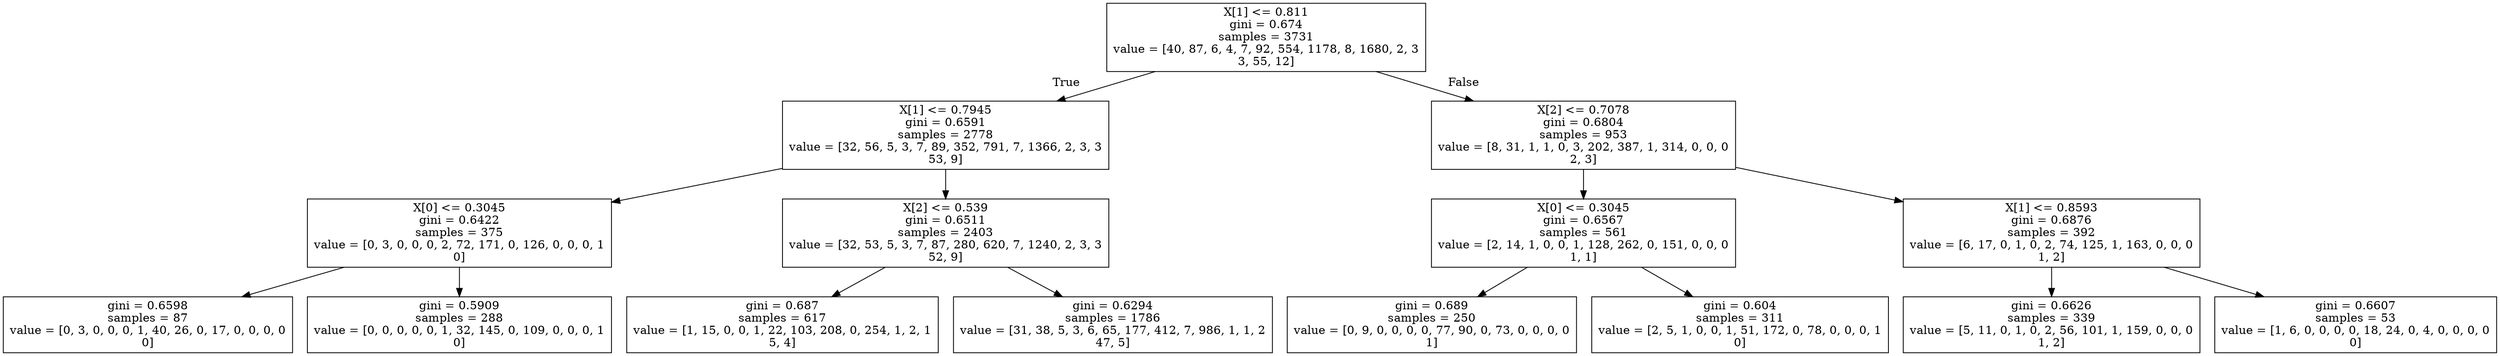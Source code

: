 digraph Tree {
node [shape=box] ;
0 [label="X[1] <= 0.811\ngini = 0.674\nsamples = 3731\nvalue = [40, 87, 6, 4, 7, 92, 554, 1178, 8, 1680, 2, 3\n3, 55, 12]"] ;
1 [label="X[1] <= 0.7945\ngini = 0.6591\nsamples = 2778\nvalue = [32, 56, 5, 3, 7, 89, 352, 791, 7, 1366, 2, 3, 3\n53, 9]"] ;
0 -> 1 [labeldistance=2.5, labelangle=45, headlabel="True"] ;
2 [label="X[0] <= 0.3045\ngini = 0.6422\nsamples = 375\nvalue = [0, 3, 0, 0, 0, 2, 72, 171, 0, 126, 0, 0, 0, 1\n0]"] ;
1 -> 2 ;
3 [label="gini = 0.6598\nsamples = 87\nvalue = [0, 3, 0, 0, 0, 1, 40, 26, 0, 17, 0, 0, 0, 0\n0]"] ;
2 -> 3 ;
4 [label="gini = 0.5909\nsamples = 288\nvalue = [0, 0, 0, 0, 0, 1, 32, 145, 0, 109, 0, 0, 0, 1\n0]"] ;
2 -> 4 ;
5 [label="X[2] <= 0.539\ngini = 0.6511\nsamples = 2403\nvalue = [32, 53, 5, 3, 7, 87, 280, 620, 7, 1240, 2, 3, 3\n52, 9]"] ;
1 -> 5 ;
6 [label="gini = 0.687\nsamples = 617\nvalue = [1, 15, 0, 0, 1, 22, 103, 208, 0, 254, 1, 2, 1\n5, 4]"] ;
5 -> 6 ;
7 [label="gini = 0.6294\nsamples = 1786\nvalue = [31, 38, 5, 3, 6, 65, 177, 412, 7, 986, 1, 1, 2\n47, 5]"] ;
5 -> 7 ;
8 [label="X[2] <= 0.7078\ngini = 0.6804\nsamples = 953\nvalue = [8, 31, 1, 1, 0, 3, 202, 387, 1, 314, 0, 0, 0\n2, 3]"] ;
0 -> 8 [labeldistance=2.5, labelangle=-45, headlabel="False"] ;
9 [label="X[0] <= 0.3045\ngini = 0.6567\nsamples = 561\nvalue = [2, 14, 1, 0, 0, 1, 128, 262, 0, 151, 0, 0, 0\n1, 1]"] ;
8 -> 9 ;
10 [label="gini = 0.689\nsamples = 250\nvalue = [0, 9, 0, 0, 0, 0, 77, 90, 0, 73, 0, 0, 0, 0\n1]"] ;
9 -> 10 ;
11 [label="gini = 0.604\nsamples = 311\nvalue = [2, 5, 1, 0, 0, 1, 51, 172, 0, 78, 0, 0, 0, 1\n0]"] ;
9 -> 11 ;
12 [label="X[1] <= 0.8593\ngini = 0.6876\nsamples = 392\nvalue = [6, 17, 0, 1, 0, 2, 74, 125, 1, 163, 0, 0, 0\n1, 2]"] ;
8 -> 12 ;
13 [label="gini = 0.6626\nsamples = 339\nvalue = [5, 11, 0, 1, 0, 2, 56, 101, 1, 159, 0, 0, 0\n1, 2]"] ;
12 -> 13 ;
14 [label="gini = 0.6607\nsamples = 53\nvalue = [1, 6, 0, 0, 0, 0, 18, 24, 0, 4, 0, 0, 0, 0\n0]"] ;
12 -> 14 ;
}
